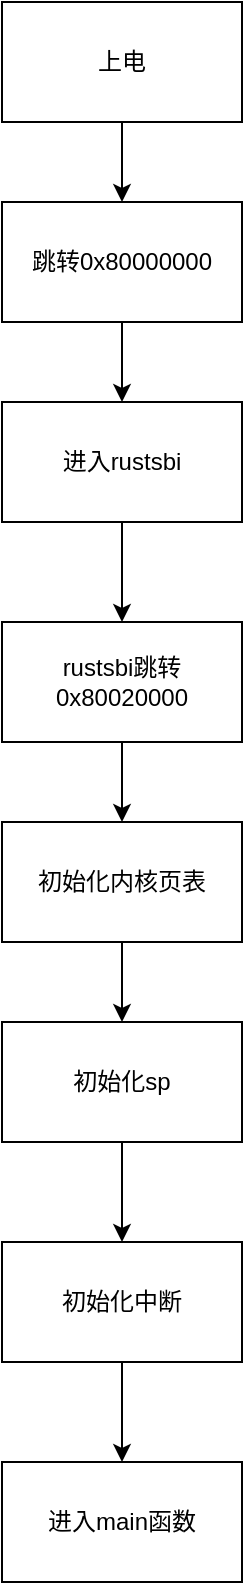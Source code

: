<mxfile version="14.6.13" type="device"><diagram id="GzGVRuYIesbxA_6lrG05" name="Page-1"><mxGraphModel dx="1350" dy="816" grid="1" gridSize="10" guides="1" tooltips="1" connect="1" arrows="1" fold="1" page="1" pageScale="1" pageWidth="850" pageHeight="1100" math="0" shadow="0"><root><mxCell id="0"/><mxCell id="1" parent="0"/><mxCell id="iTPzXhTTUQYwOH82mD-V-5" style="edgeStyle=orthogonalEdgeStyle;rounded=0;orthogonalLoop=1;jettySize=auto;html=1;entryX=0.5;entryY=0;entryDx=0;entryDy=0;" edge="1" parent="1" source="iTPzXhTTUQYwOH82mD-V-1" target="iTPzXhTTUQYwOH82mD-V-2"><mxGeometry relative="1" as="geometry"/></mxCell><mxCell id="iTPzXhTTUQYwOH82mD-V-1" value="上电" style="rounded=0;whiteSpace=wrap;html=1;" vertex="1" parent="1"><mxGeometry x="365" y="140" width="120" height="60" as="geometry"/></mxCell><mxCell id="iTPzXhTTUQYwOH82mD-V-6" style="edgeStyle=orthogonalEdgeStyle;rounded=0;orthogonalLoop=1;jettySize=auto;html=1;entryX=0.5;entryY=0;entryDx=0;entryDy=0;" edge="1" parent="1" source="iTPzXhTTUQYwOH82mD-V-2" target="iTPzXhTTUQYwOH82mD-V-3"><mxGeometry relative="1" as="geometry"/></mxCell><mxCell id="iTPzXhTTUQYwOH82mD-V-2" value="跳转0x80000000" style="rounded=0;whiteSpace=wrap;html=1;" vertex="1" parent="1"><mxGeometry x="365" y="240" width="120" height="60" as="geometry"/></mxCell><mxCell id="iTPzXhTTUQYwOH82mD-V-7" style="edgeStyle=orthogonalEdgeStyle;rounded=0;orthogonalLoop=1;jettySize=auto;html=1;entryX=0.5;entryY=0;entryDx=0;entryDy=0;" edge="1" parent="1" source="iTPzXhTTUQYwOH82mD-V-3" target="iTPzXhTTUQYwOH82mD-V-4"><mxGeometry relative="1" as="geometry"/></mxCell><mxCell id="iTPzXhTTUQYwOH82mD-V-3" value="进入rustsbi" style="rounded=0;whiteSpace=wrap;html=1;" vertex="1" parent="1"><mxGeometry x="365" y="340" width="120" height="60" as="geometry"/></mxCell><mxCell id="iTPzXhTTUQYwOH82mD-V-9" style="edgeStyle=orthogonalEdgeStyle;rounded=0;orthogonalLoop=1;jettySize=auto;html=1;entryX=0.5;entryY=0;entryDx=0;entryDy=0;" edge="1" parent="1" source="iTPzXhTTUQYwOH82mD-V-4" target="iTPzXhTTUQYwOH82mD-V-8"><mxGeometry relative="1" as="geometry"/></mxCell><mxCell id="iTPzXhTTUQYwOH82mD-V-4" value="rustsbi跳转0x80020000" style="rounded=0;whiteSpace=wrap;html=1;" vertex="1" parent="1"><mxGeometry x="365" y="450" width="120" height="60" as="geometry"/></mxCell><mxCell id="iTPzXhTTUQYwOH82mD-V-13" style="edgeStyle=orthogonalEdgeStyle;rounded=0;orthogonalLoop=1;jettySize=auto;html=1;entryX=0.5;entryY=0;entryDx=0;entryDy=0;" edge="1" parent="1" source="iTPzXhTTUQYwOH82mD-V-8" target="iTPzXhTTUQYwOH82mD-V-10"><mxGeometry relative="1" as="geometry"/></mxCell><mxCell id="iTPzXhTTUQYwOH82mD-V-8" value="初始化内核页表" style="rounded=0;whiteSpace=wrap;html=1;" vertex="1" parent="1"><mxGeometry x="365" y="550" width="120" height="60" as="geometry"/></mxCell><mxCell id="iTPzXhTTUQYwOH82mD-V-14" style="edgeStyle=orthogonalEdgeStyle;rounded=0;orthogonalLoop=1;jettySize=auto;html=1;" edge="1" parent="1" source="iTPzXhTTUQYwOH82mD-V-10" target="iTPzXhTTUQYwOH82mD-V-11"><mxGeometry relative="1" as="geometry"/></mxCell><mxCell id="iTPzXhTTUQYwOH82mD-V-10" value="初始化sp" style="rounded=0;whiteSpace=wrap;html=1;" vertex="1" parent="1"><mxGeometry x="365" y="650" width="120" height="60" as="geometry"/></mxCell><mxCell id="iTPzXhTTUQYwOH82mD-V-15" style="edgeStyle=orthogonalEdgeStyle;rounded=0;orthogonalLoop=1;jettySize=auto;html=1;entryX=0.5;entryY=0;entryDx=0;entryDy=0;" edge="1" parent="1" source="iTPzXhTTUQYwOH82mD-V-11" target="iTPzXhTTUQYwOH82mD-V-12"><mxGeometry relative="1" as="geometry"/></mxCell><mxCell id="iTPzXhTTUQYwOH82mD-V-11" value="初始化中断" style="rounded=0;whiteSpace=wrap;html=1;" vertex="1" parent="1"><mxGeometry x="365" y="760" width="120" height="60" as="geometry"/></mxCell><mxCell id="iTPzXhTTUQYwOH82mD-V-12" value="进入main函数" style="rounded=0;whiteSpace=wrap;html=1;" vertex="1" parent="1"><mxGeometry x="365" y="870" width="120" height="60" as="geometry"/></mxCell></root></mxGraphModel></diagram></mxfile>